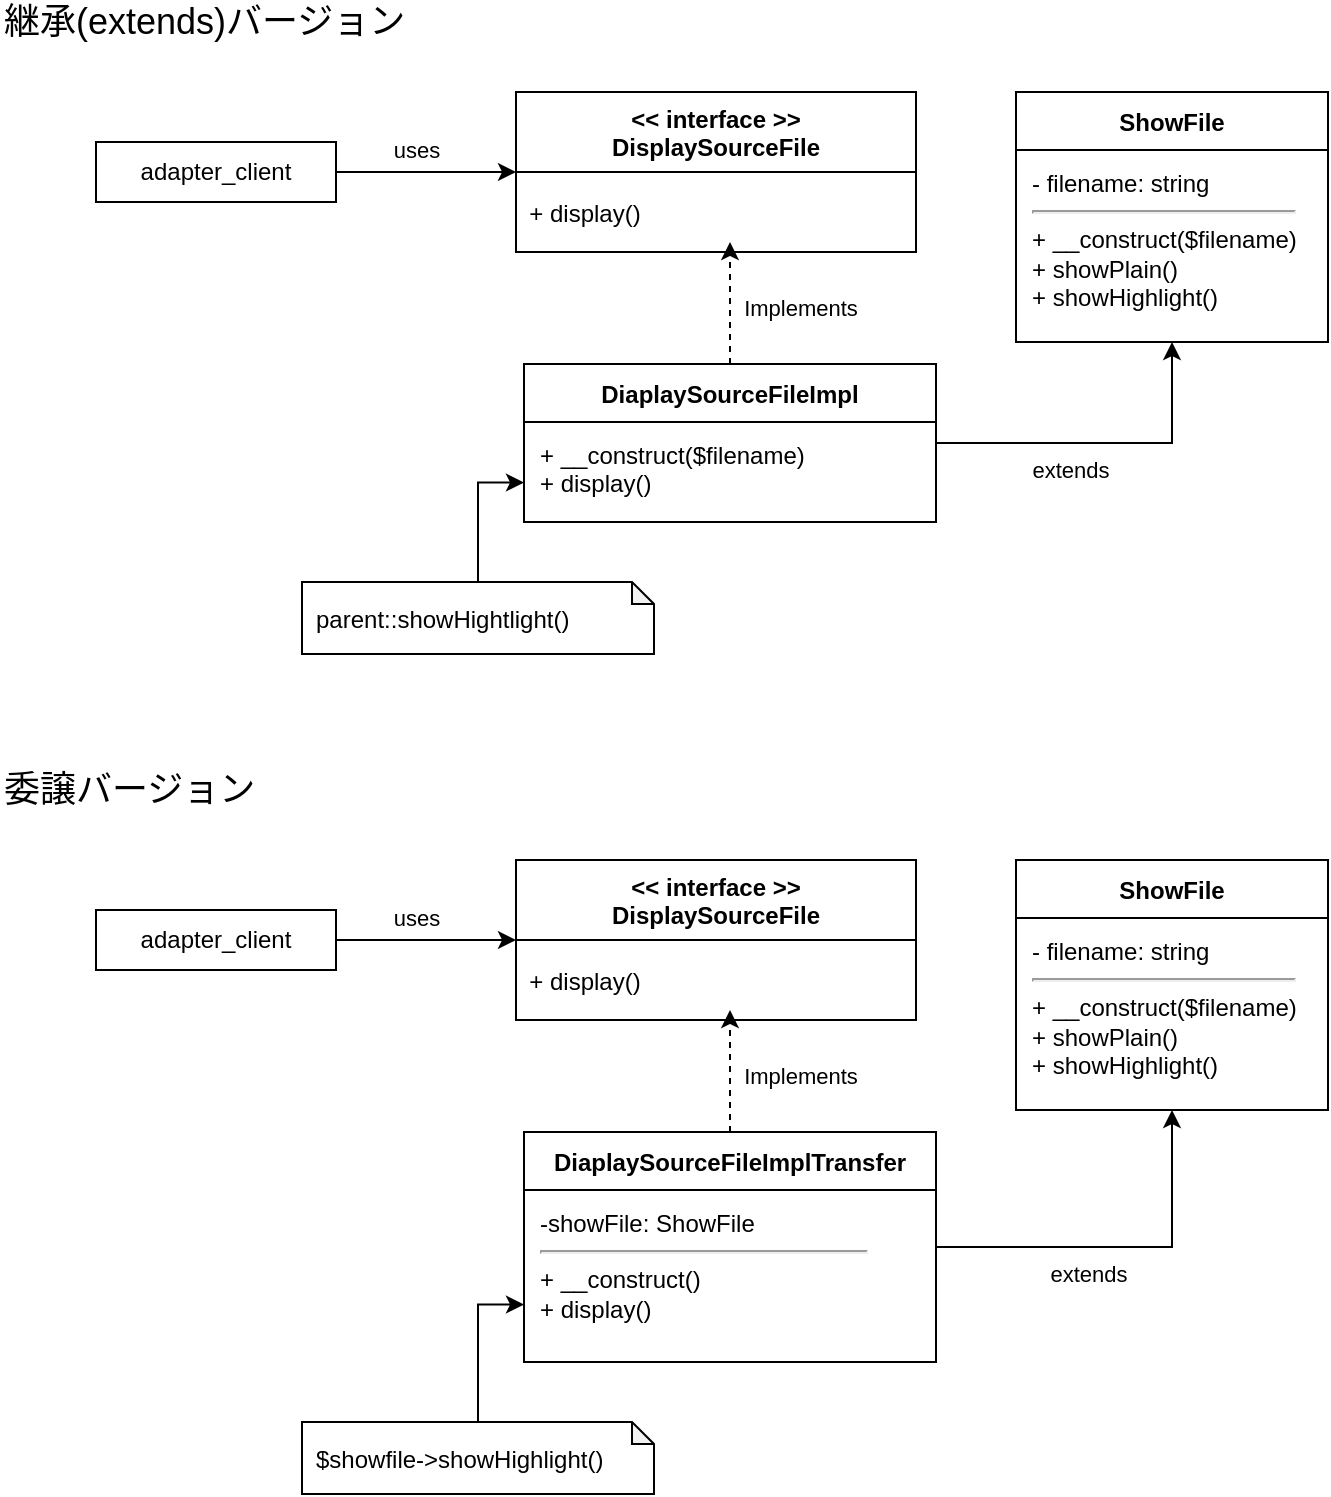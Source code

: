<mxfile>
    <diagram id="9yNWzc7XcMkLmhaNFWIc" name="ページ1">
        <mxGraphModel dx="844" dy="479" grid="1" gridSize="10" guides="1" tooltips="1" connect="1" arrows="1" fold="1" page="1" pageScale="1" pageWidth="827" pageHeight="1169" math="0" shadow="0">
            <root>
                <mxCell id="0"/>
                <mxCell id="1" parent="0"/>
                <mxCell id="2" value="&lt;&lt; interface &gt;&gt;&#10;DisplaySourceFile" style="swimlane;startSize=40;" vertex="1" parent="1">
                    <mxGeometry x="270" y="215" width="200" height="80" as="geometry"/>
                </mxCell>
                <mxCell id="6" style="edgeStyle=orthogonalEdgeStyle;rounded=0;orthogonalLoop=1;jettySize=auto;html=1;entryX=0;entryY=0.5;entryDx=0;entryDy=0;" edge="1" parent="1" source="3" target="2">
                    <mxGeometry relative="1" as="geometry">
                        <mxPoint x="250" y="255" as="targetPoint"/>
                    </mxGeometry>
                </mxCell>
                <mxCell id="8" value="uses" style="edgeLabel;html=1;align=center;verticalAlign=middle;resizable=0;points=[];" vertex="1" connectable="0" parent="6">
                    <mxGeometry x="-0.24" y="3" relative="1" as="geometry">
                        <mxPoint x="6" y="-8" as="offset"/>
                    </mxGeometry>
                </mxCell>
                <mxCell id="3" value="adapter_client" style="rounded=0;whiteSpace=wrap;html=1;" vertex="1" parent="1">
                    <mxGeometry x="60" y="240" width="120" height="30" as="geometry"/>
                </mxCell>
                <mxCell id="4" value="+ display()" style="text;html=1;align=center;verticalAlign=middle;resizable=0;points=[];autosize=1;strokeColor=none;" vertex="1" parent="1">
                    <mxGeometry x="269" y="266" width="70" height="20" as="geometry"/>
                </mxCell>
                <mxCell id="11" style="edgeStyle=orthogonalEdgeStyle;rounded=0;orthogonalLoop=1;jettySize=auto;html=1;dashed=1;" edge="1" parent="1" source="9">
                    <mxGeometry relative="1" as="geometry">
                        <mxPoint x="377" y="290" as="targetPoint"/>
                    </mxGeometry>
                </mxCell>
                <mxCell id="12" value="Implements" style="edgeLabel;html=1;align=center;verticalAlign=middle;resizable=0;points=[];" vertex="1" connectable="0" parent="11">
                    <mxGeometry x="0.294" y="1" relative="1" as="geometry">
                        <mxPoint x="35" y="11" as="offset"/>
                    </mxGeometry>
                </mxCell>
                <mxCell id="15" style="edgeStyle=orthogonalEdgeStyle;rounded=0;orthogonalLoop=1;jettySize=auto;html=1;entryX=0.5;entryY=1;entryDx=0;entryDy=0;" edge="1" parent="1" source="9" target="13">
                    <mxGeometry relative="1" as="geometry"/>
                </mxCell>
                <mxCell id="16" value="extends" style="edgeLabel;html=1;align=center;verticalAlign=middle;resizable=0;points=[];" vertex="1" connectable="0" parent="15">
                    <mxGeometry x="-0.025" y="1" relative="1" as="geometry">
                        <mxPoint x="-15" y="14" as="offset"/>
                    </mxGeometry>
                </mxCell>
                <mxCell id="9" value="DiaplaySourceFileImpl" style="swimlane;startSize=29;" vertex="1" parent="1">
                    <mxGeometry x="274" y="351" width="206" height="79" as="geometry"/>
                </mxCell>
                <mxCell id="10" value="+ __construct($filename)&lt;br&gt;+ display()" style="text;html=1;align=left;verticalAlign=top;resizable=0;points=[];autosize=1;strokeColor=none;" vertex="1" parent="9">
                    <mxGeometry x="6" y="31.5" width="150" height="30" as="geometry"/>
                </mxCell>
                <mxCell id="13" value="ShowFile" style="swimlane;startSize=29;" vertex="1" parent="1">
                    <mxGeometry x="520" y="215" width="156" height="125" as="geometry"/>
                </mxCell>
                <mxCell id="14" value="- filename: string&lt;br&gt;&lt;hr id=&quot;null&quot;&gt;+ __construct($filename)&lt;br&gt;+ showPlain()&lt;br&gt;+ showHighlight()" style="text;html=1;align=left;verticalAlign=top;resizable=0;points=[];autosize=1;strokeColor=none;" vertex="1" parent="13">
                    <mxGeometry x="6" y="31.5" width="150" height="70" as="geometry"/>
                </mxCell>
                <mxCell id="18" style="edgeStyle=orthogonalEdgeStyle;rounded=0;orthogonalLoop=1;jettySize=auto;html=1;entryX=0;entryY=0.75;entryDx=0;entryDy=0;" edge="1" parent="1" source="17" target="9">
                    <mxGeometry relative="1" as="geometry"/>
                </mxCell>
                <mxCell id="17" value="parent::showHightlight()" style="shape=note;whiteSpace=wrap;html=1;backgroundOutline=1;darkOpacity=0.05;align=left;verticalAlign=top;size=11;spacing=7;" vertex="1" parent="1">
                    <mxGeometry x="163" y="460" width="176" height="36" as="geometry"/>
                </mxCell>
                <mxCell id="20" value="&lt;span style=&quot;font-size: 18px;&quot;&gt;継承(extends)バージョン&lt;/span&gt;" style="text;html=1;strokeColor=none;fillColor=none;align=left;verticalAlign=middle;whiteSpace=wrap;rounded=0;fontSize=18;" vertex="1" parent="1">
                    <mxGeometry x="12" y="170" width="218" height="20" as="geometry"/>
                </mxCell>
                <mxCell id="21" value="&lt;&lt; interface &gt;&gt;&#10;DisplaySourceFile" style="swimlane;startSize=40;" vertex="1" parent="1">
                    <mxGeometry x="270" y="599" width="200" height="80" as="geometry"/>
                </mxCell>
                <mxCell id="22" style="edgeStyle=orthogonalEdgeStyle;rounded=0;orthogonalLoop=1;jettySize=auto;html=1;entryX=0;entryY=0.5;entryDx=0;entryDy=0;" edge="1" parent="1" source="24" target="21">
                    <mxGeometry relative="1" as="geometry">
                        <mxPoint x="250" y="639" as="targetPoint"/>
                    </mxGeometry>
                </mxCell>
                <mxCell id="23" value="uses" style="edgeLabel;html=1;align=center;verticalAlign=middle;resizable=0;points=[];" vertex="1" connectable="0" parent="22">
                    <mxGeometry x="-0.24" y="3" relative="1" as="geometry">
                        <mxPoint x="6" y="-8" as="offset"/>
                    </mxGeometry>
                </mxCell>
                <mxCell id="24" value="adapter_client" style="rounded=0;whiteSpace=wrap;html=1;" vertex="1" parent="1">
                    <mxGeometry x="60" y="624" width="120" height="30" as="geometry"/>
                </mxCell>
                <mxCell id="25" value="+ display()" style="text;html=1;align=center;verticalAlign=middle;resizable=0;points=[];autosize=1;strokeColor=none;" vertex="1" parent="1">
                    <mxGeometry x="269" y="650" width="70" height="20" as="geometry"/>
                </mxCell>
                <mxCell id="26" style="edgeStyle=orthogonalEdgeStyle;rounded=0;orthogonalLoop=1;jettySize=auto;html=1;dashed=1;" edge="1" parent="1" source="30">
                    <mxGeometry relative="1" as="geometry">
                        <mxPoint x="377" y="674" as="targetPoint"/>
                    </mxGeometry>
                </mxCell>
                <mxCell id="27" value="Implements" style="edgeLabel;html=1;align=center;verticalAlign=middle;resizable=0;points=[];" vertex="1" connectable="0" parent="26">
                    <mxGeometry x="0.294" y="1" relative="1" as="geometry">
                        <mxPoint x="35" y="11" as="offset"/>
                    </mxGeometry>
                </mxCell>
                <mxCell id="28" style="edgeStyle=orthogonalEdgeStyle;rounded=0;orthogonalLoop=1;jettySize=auto;html=1;entryX=0.5;entryY=1;entryDx=0;entryDy=0;" edge="1" parent="1" source="30" target="32">
                    <mxGeometry relative="1" as="geometry"/>
                </mxCell>
                <mxCell id="29" value="extends" style="edgeLabel;html=1;align=center;verticalAlign=middle;resizable=0;points=[];" vertex="1" connectable="0" parent="28">
                    <mxGeometry x="-0.025" y="1" relative="1" as="geometry">
                        <mxPoint x="-15" y="14" as="offset"/>
                    </mxGeometry>
                </mxCell>
                <mxCell id="30" value="DiaplaySourceFileImplTransfer" style="swimlane;startSize=29;" vertex="1" parent="1">
                    <mxGeometry x="274" y="735" width="206" height="115" as="geometry"/>
                </mxCell>
                <mxCell id="31" value="-showFile: ShowFile&amp;nbsp; &amp;nbsp; &amp;nbsp; &amp;nbsp; &amp;nbsp; &amp;nbsp; &amp;nbsp; &amp;nbsp; &amp;nbsp;&lt;br&gt;&lt;hr id=&quot;null&quot;&gt;+ __construct()&lt;br&gt;+ display()" style="text;html=1;align=left;verticalAlign=top;resizable=0;points=[];autosize=1;strokeColor=none;" vertex="1" parent="30">
                    <mxGeometry x="6" y="31.5" width="180" height="60" as="geometry"/>
                </mxCell>
                <mxCell id="32" value="ShowFile" style="swimlane;startSize=29;" vertex="1" parent="1">
                    <mxGeometry x="520" y="599" width="156" height="125" as="geometry"/>
                </mxCell>
                <mxCell id="33" value="- filename: string&lt;br&gt;&lt;hr id=&quot;null&quot;&gt;+ __construct($filename)&lt;br&gt;+ showPlain()&lt;br&gt;+ showHighlight()" style="text;html=1;align=left;verticalAlign=top;resizable=0;points=[];autosize=1;strokeColor=none;" vertex="1" parent="32">
                    <mxGeometry x="6" y="31.5" width="150" height="70" as="geometry"/>
                </mxCell>
                <mxCell id="34" style="edgeStyle=orthogonalEdgeStyle;rounded=0;orthogonalLoop=1;jettySize=auto;html=1;entryX=0;entryY=0.75;entryDx=0;entryDy=0;" edge="1" parent="1" source="35" target="30">
                    <mxGeometry relative="1" as="geometry"/>
                </mxCell>
                <mxCell id="35" value="$showfile-&amp;gt;showHighlight()" style="shape=note;whiteSpace=wrap;html=1;backgroundOutline=1;darkOpacity=0.05;align=left;verticalAlign=top;size=11;spacing=7;" vertex="1" parent="1">
                    <mxGeometry x="163" y="880" width="176" height="36" as="geometry"/>
                </mxCell>
                <mxCell id="36" value="&lt;span style=&quot;font-size: 18px&quot;&gt;委譲バージョン&lt;/span&gt;" style="text;html=1;strokeColor=none;fillColor=none;align=left;verticalAlign=middle;whiteSpace=wrap;rounded=0;fontSize=18;" vertex="1" parent="1">
                    <mxGeometry x="12" y="554" width="218" height="20" as="geometry"/>
                </mxCell>
            </root>
        </mxGraphModel>
    </diagram>
</mxfile>